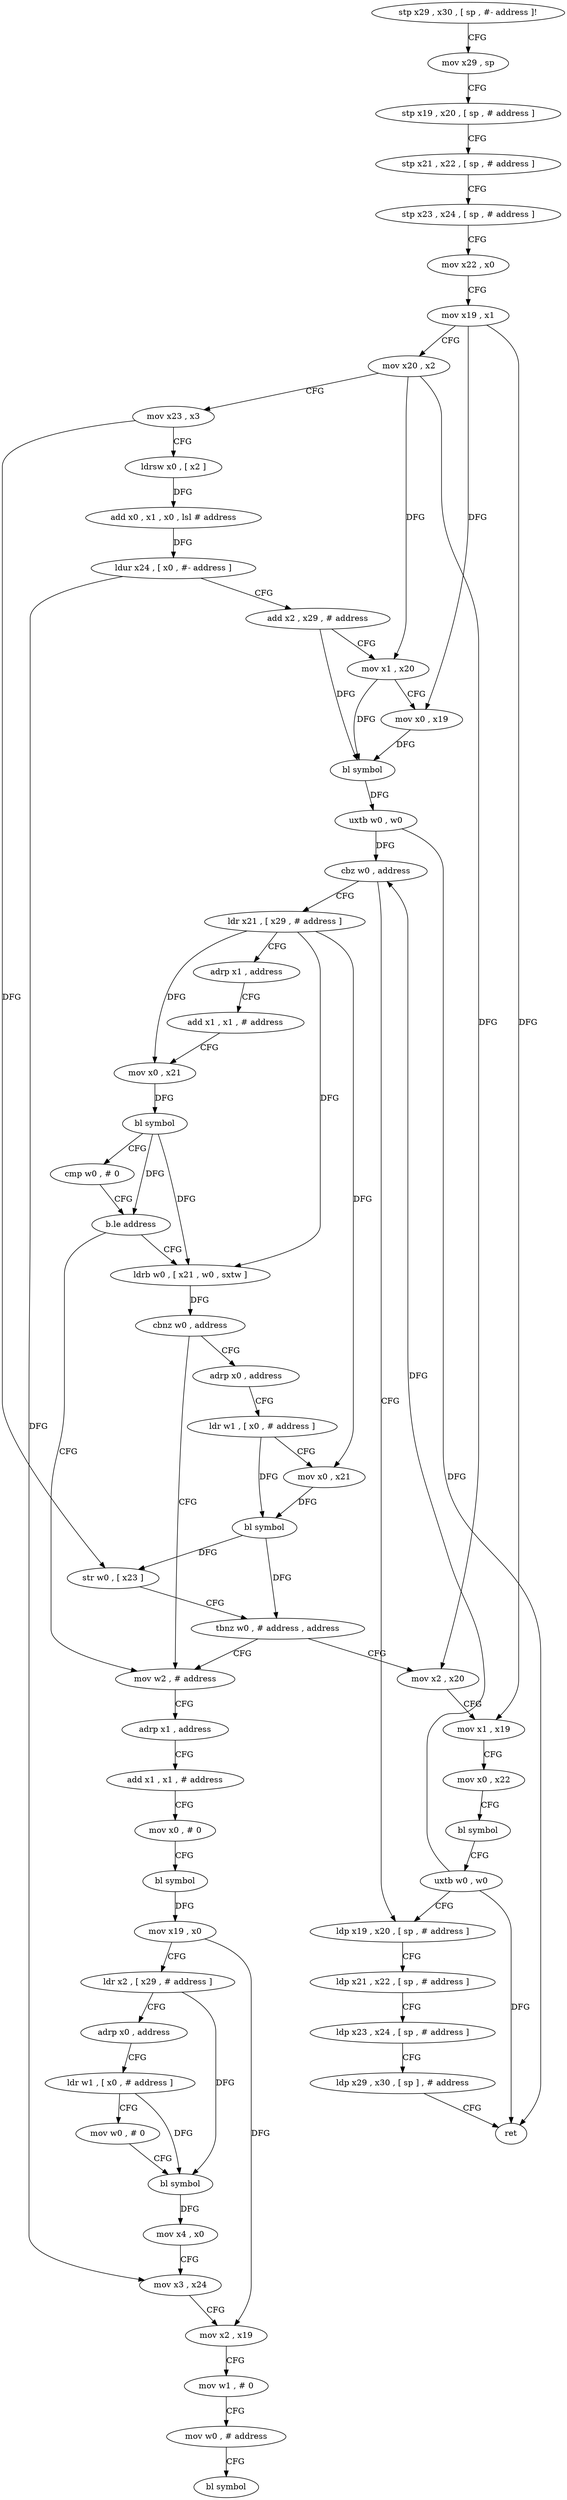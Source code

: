 digraph "func" {
"4246956" [label = "stp x29 , x30 , [ sp , #- address ]!" ]
"4246960" [label = "mov x29 , sp" ]
"4246964" [label = "stp x19 , x20 , [ sp , # address ]" ]
"4246968" [label = "stp x21 , x22 , [ sp , # address ]" ]
"4246972" [label = "stp x23 , x24 , [ sp , # address ]" ]
"4246976" [label = "mov x22 , x0" ]
"4246980" [label = "mov x19 , x1" ]
"4246984" [label = "mov x20 , x2" ]
"4246988" [label = "mov x23 , x3" ]
"4246992" [label = "ldrsw x0 , [ x2 ]" ]
"4246996" [label = "add x0 , x1 , x0 , lsl # address" ]
"4247000" [label = "ldur x24 , [ x0 , #- address ]" ]
"4247004" [label = "add x2 , x29 , # address" ]
"4247008" [label = "mov x1 , x20" ]
"4247012" [label = "mov x0 , x19" ]
"4247016" [label = "bl symbol" ]
"4247020" [label = "uxtb w0 , w0" ]
"4247024" [label = "cbz w0 , address" ]
"4247108" [label = "ldp x19 , x20 , [ sp , # address ]" ]
"4247028" [label = "ldr x21 , [ x29 , # address ]" ]
"4247112" [label = "ldp x21 , x22 , [ sp , # address ]" ]
"4247116" [label = "ldp x23 , x24 , [ sp , # address ]" ]
"4247120" [label = "ldp x29 , x30 , [ sp ] , # address" ]
"4247124" [label = "ret" ]
"4247032" [label = "adrp x1 , address" ]
"4247036" [label = "add x1 , x1 , # address" ]
"4247040" [label = "mov x0 , x21" ]
"4247044" [label = "bl symbol" ]
"4247048" [label = "cmp w0 , # 0" ]
"4247052" [label = "b.le address" ]
"4247128" [label = "mov w2 , # address" ]
"4247056" [label = "ldrb w0 , [ x21 , w0 , sxtw ]" ]
"4247132" [label = "adrp x1 , address" ]
"4247136" [label = "add x1 , x1 , # address" ]
"4247140" [label = "mov x0 , # 0" ]
"4247144" [label = "bl symbol" ]
"4247148" [label = "mov x19 , x0" ]
"4247152" [label = "ldr x2 , [ x29 , # address ]" ]
"4247156" [label = "adrp x0 , address" ]
"4247160" [label = "ldr w1 , [ x0 , # address ]" ]
"4247164" [label = "mov w0 , # 0" ]
"4247168" [label = "bl symbol" ]
"4247172" [label = "mov x4 , x0" ]
"4247176" [label = "mov x3 , x24" ]
"4247180" [label = "mov x2 , x19" ]
"4247184" [label = "mov w1 , # 0" ]
"4247188" [label = "mov w0 , # address" ]
"4247192" [label = "bl symbol" ]
"4247060" [label = "cbnz w0 , address" ]
"4247064" [label = "adrp x0 , address" ]
"4247068" [label = "ldr w1 , [ x0 , # address ]" ]
"4247072" [label = "mov x0 , x21" ]
"4247076" [label = "bl symbol" ]
"4247080" [label = "str w0 , [ x23 ]" ]
"4247084" [label = "tbnz w0 , # address , address" ]
"4247088" [label = "mov x2 , x20" ]
"4247092" [label = "mov x1 , x19" ]
"4247096" [label = "mov x0 , x22" ]
"4247100" [label = "bl symbol" ]
"4247104" [label = "uxtb w0 , w0" ]
"4246956" -> "4246960" [ label = "CFG" ]
"4246960" -> "4246964" [ label = "CFG" ]
"4246964" -> "4246968" [ label = "CFG" ]
"4246968" -> "4246972" [ label = "CFG" ]
"4246972" -> "4246976" [ label = "CFG" ]
"4246976" -> "4246980" [ label = "CFG" ]
"4246980" -> "4246984" [ label = "CFG" ]
"4246980" -> "4247012" [ label = "DFG" ]
"4246980" -> "4247092" [ label = "DFG" ]
"4246984" -> "4246988" [ label = "CFG" ]
"4246984" -> "4247008" [ label = "DFG" ]
"4246984" -> "4247088" [ label = "DFG" ]
"4246988" -> "4246992" [ label = "CFG" ]
"4246988" -> "4247080" [ label = "DFG" ]
"4246992" -> "4246996" [ label = "DFG" ]
"4246996" -> "4247000" [ label = "DFG" ]
"4247000" -> "4247004" [ label = "CFG" ]
"4247000" -> "4247176" [ label = "DFG" ]
"4247004" -> "4247008" [ label = "CFG" ]
"4247004" -> "4247016" [ label = "DFG" ]
"4247008" -> "4247012" [ label = "CFG" ]
"4247008" -> "4247016" [ label = "DFG" ]
"4247012" -> "4247016" [ label = "DFG" ]
"4247016" -> "4247020" [ label = "DFG" ]
"4247020" -> "4247024" [ label = "DFG" ]
"4247020" -> "4247124" [ label = "DFG" ]
"4247024" -> "4247108" [ label = "CFG" ]
"4247024" -> "4247028" [ label = "CFG" ]
"4247108" -> "4247112" [ label = "CFG" ]
"4247028" -> "4247032" [ label = "CFG" ]
"4247028" -> "4247040" [ label = "DFG" ]
"4247028" -> "4247056" [ label = "DFG" ]
"4247028" -> "4247072" [ label = "DFG" ]
"4247112" -> "4247116" [ label = "CFG" ]
"4247116" -> "4247120" [ label = "CFG" ]
"4247120" -> "4247124" [ label = "CFG" ]
"4247032" -> "4247036" [ label = "CFG" ]
"4247036" -> "4247040" [ label = "CFG" ]
"4247040" -> "4247044" [ label = "DFG" ]
"4247044" -> "4247048" [ label = "CFG" ]
"4247044" -> "4247052" [ label = "DFG" ]
"4247044" -> "4247056" [ label = "DFG" ]
"4247048" -> "4247052" [ label = "CFG" ]
"4247052" -> "4247128" [ label = "CFG" ]
"4247052" -> "4247056" [ label = "CFG" ]
"4247128" -> "4247132" [ label = "CFG" ]
"4247056" -> "4247060" [ label = "DFG" ]
"4247132" -> "4247136" [ label = "CFG" ]
"4247136" -> "4247140" [ label = "CFG" ]
"4247140" -> "4247144" [ label = "CFG" ]
"4247144" -> "4247148" [ label = "DFG" ]
"4247148" -> "4247152" [ label = "CFG" ]
"4247148" -> "4247180" [ label = "DFG" ]
"4247152" -> "4247156" [ label = "CFG" ]
"4247152" -> "4247168" [ label = "DFG" ]
"4247156" -> "4247160" [ label = "CFG" ]
"4247160" -> "4247164" [ label = "CFG" ]
"4247160" -> "4247168" [ label = "DFG" ]
"4247164" -> "4247168" [ label = "CFG" ]
"4247168" -> "4247172" [ label = "DFG" ]
"4247172" -> "4247176" [ label = "CFG" ]
"4247176" -> "4247180" [ label = "CFG" ]
"4247180" -> "4247184" [ label = "CFG" ]
"4247184" -> "4247188" [ label = "CFG" ]
"4247188" -> "4247192" [ label = "CFG" ]
"4247060" -> "4247128" [ label = "CFG" ]
"4247060" -> "4247064" [ label = "CFG" ]
"4247064" -> "4247068" [ label = "CFG" ]
"4247068" -> "4247072" [ label = "CFG" ]
"4247068" -> "4247076" [ label = "DFG" ]
"4247072" -> "4247076" [ label = "DFG" ]
"4247076" -> "4247080" [ label = "DFG" ]
"4247076" -> "4247084" [ label = "DFG" ]
"4247080" -> "4247084" [ label = "CFG" ]
"4247084" -> "4247128" [ label = "CFG" ]
"4247084" -> "4247088" [ label = "CFG" ]
"4247088" -> "4247092" [ label = "CFG" ]
"4247092" -> "4247096" [ label = "CFG" ]
"4247096" -> "4247100" [ label = "CFG" ]
"4247100" -> "4247104" [ label = "CFG" ]
"4247104" -> "4247108" [ label = "CFG" ]
"4247104" -> "4247024" [ label = "DFG" ]
"4247104" -> "4247124" [ label = "DFG" ]
}
